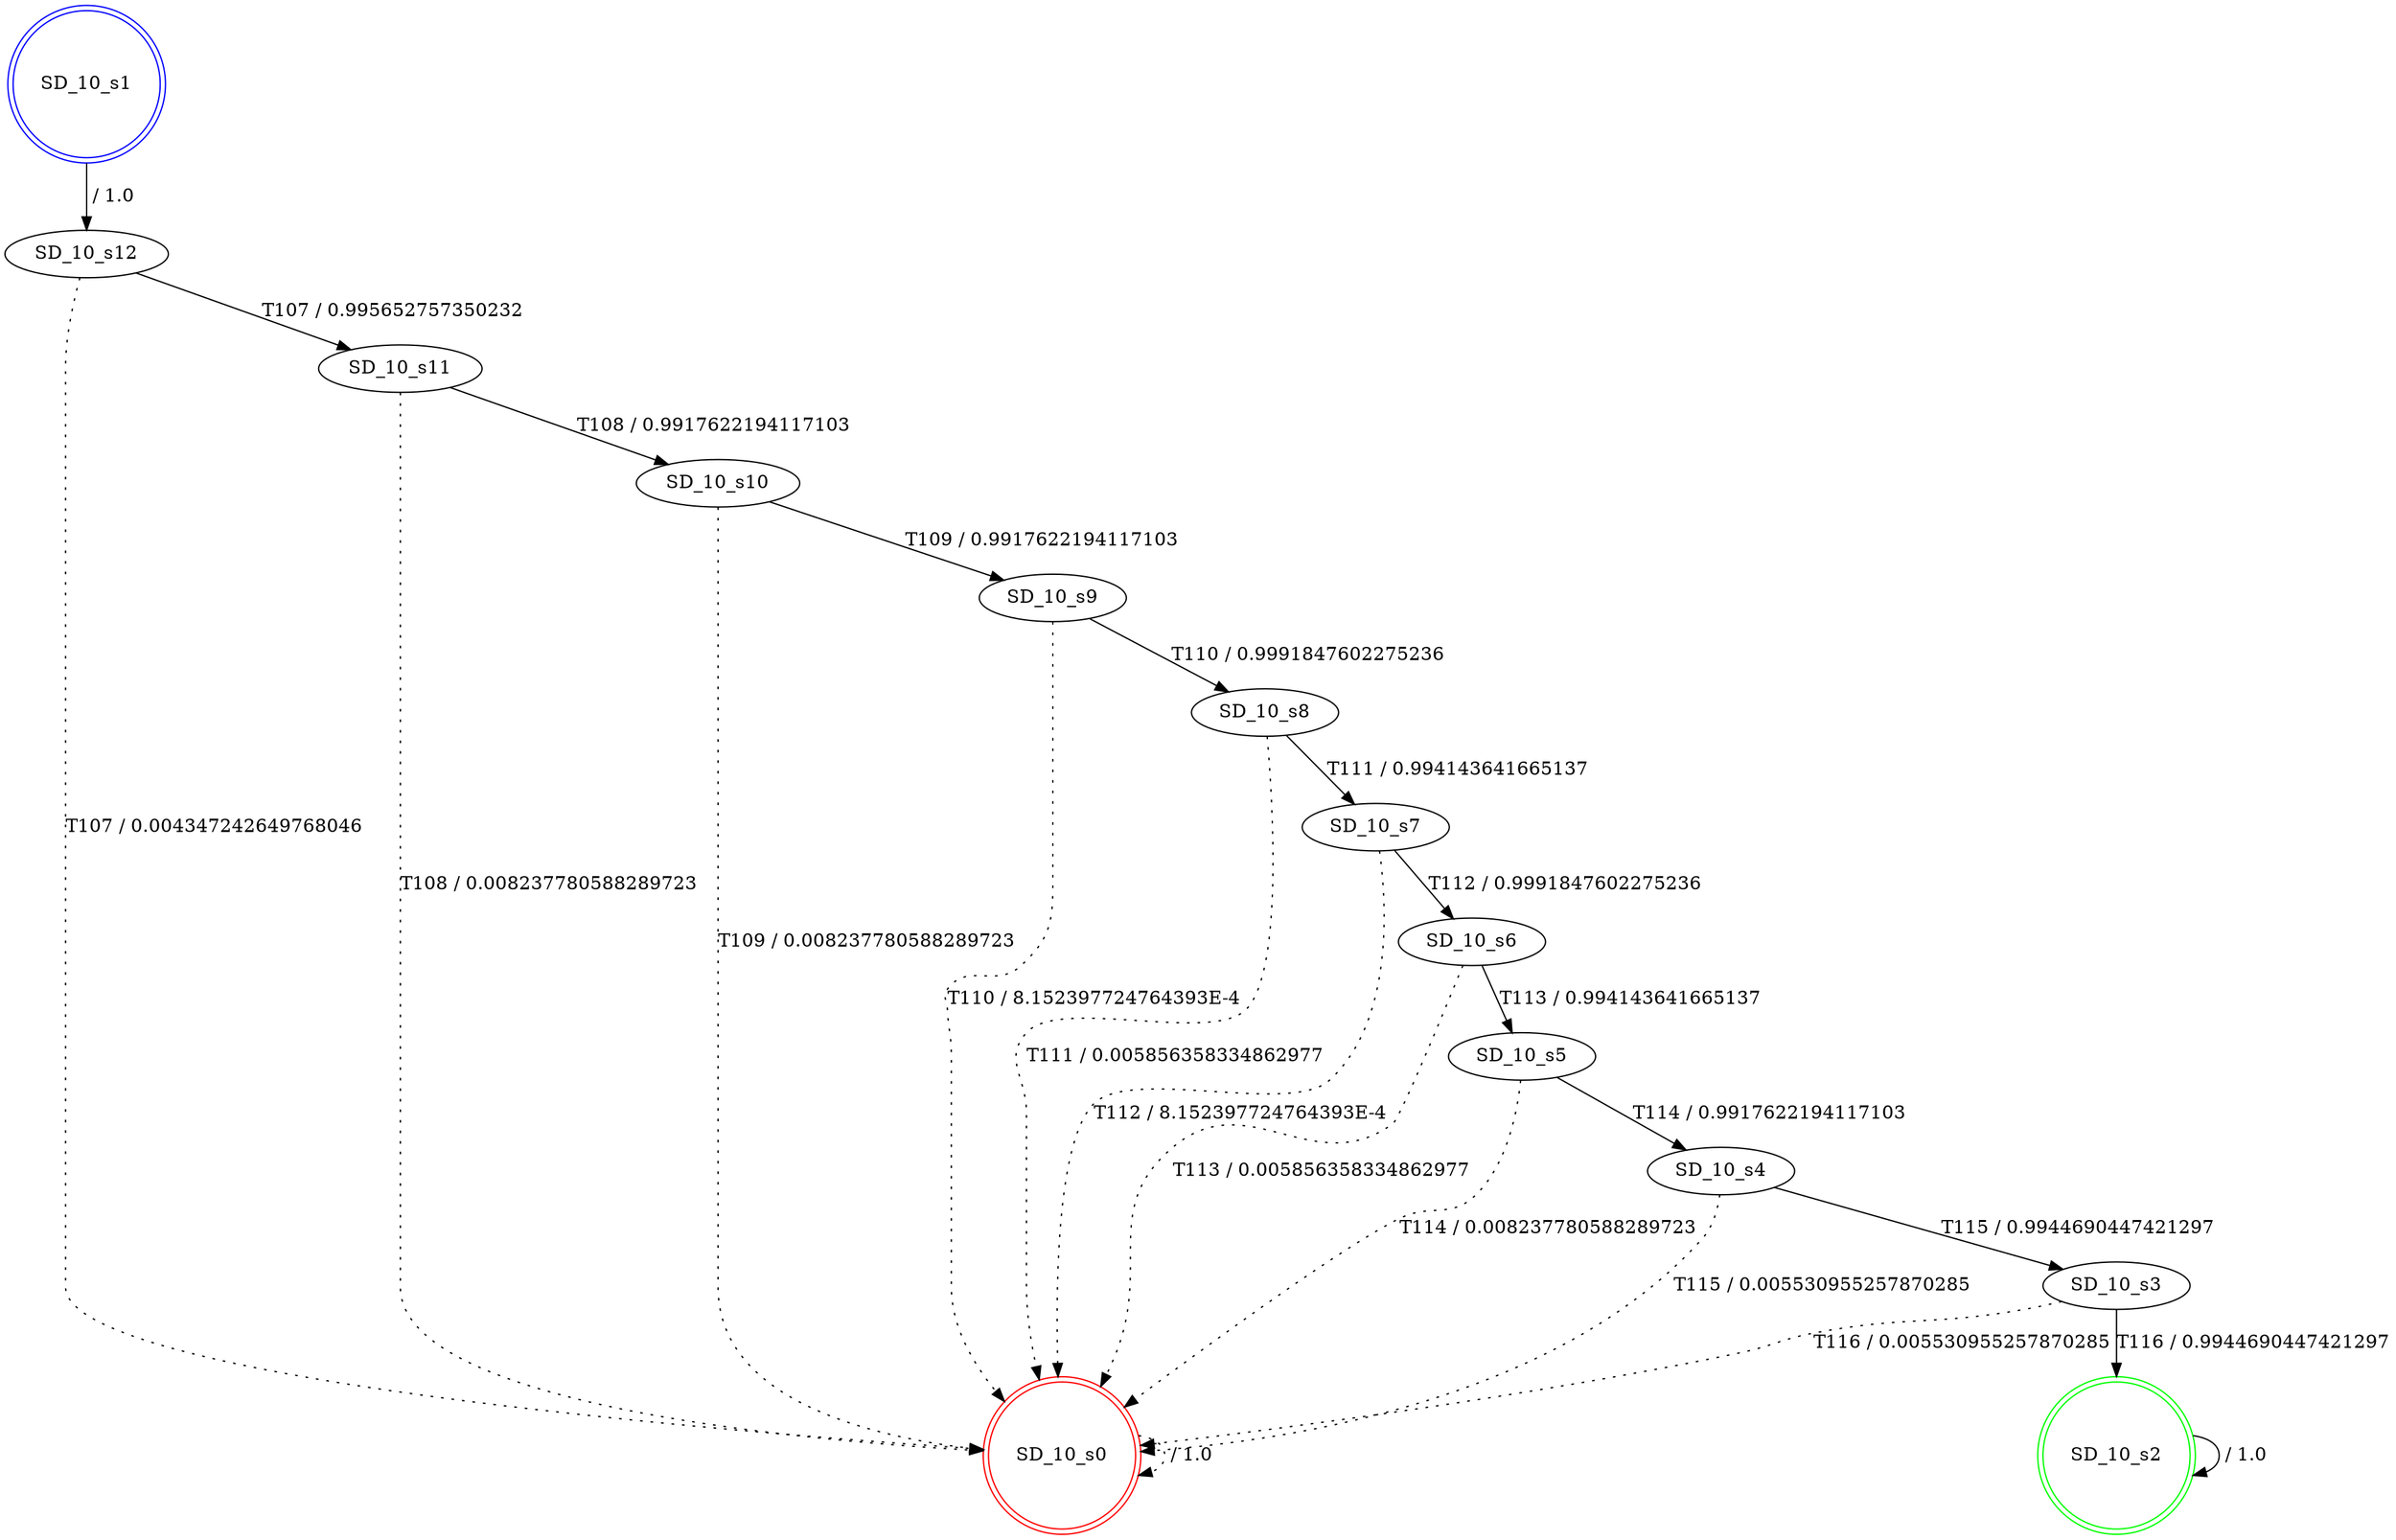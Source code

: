 digraph graphname {
SD_10_s0 [label="SD_10_s0",color=red,shape=doublecircle ];
SD_10_s1 [label="SD_10_s1",color=blue,shape=doublecircle ];
SD_10_s2 [label="SD_10_s2",color=green,shape=doublecircle ];
SD_10_s3 [label="SD_10_s3" ];
SD_10_s4 [label="SD_10_s4" ];
SD_10_s5 [label="SD_10_s5" ];
SD_10_s6 [label="SD_10_s6" ];
SD_10_s7 [label="SD_10_s7" ];
SD_10_s8 [label="SD_10_s8" ];
SD_10_s9 [label="SD_10_s9" ];
SD_10_s10 [label="SD_10_s10" ];
SD_10_s11 [label="SD_10_s11" ];
SD_10_s12 [label="SD_10_s12" ];
SD_10_s0 -> SD_10_s0 [label=" / 1.0", style=dotted];
SD_10_s1 -> SD_10_s12 [label=" / 1.0"];
SD_10_s2 -> SD_10_s2 [label=" / 1.0"];
SD_10_s3 -> SD_10_s2 [label="T116 / 0.9944690447421297"];
SD_10_s3 -> SD_10_s0 [label="T116 / 0.005530955257870285", style=dotted];
SD_10_s4 -> SD_10_s3 [label="T115 / 0.9944690447421297"];
SD_10_s4 -> SD_10_s0 [label="T115 / 0.005530955257870285", style=dotted];
SD_10_s5 -> SD_10_s4 [label="T114 / 0.9917622194117103"];
SD_10_s5 -> SD_10_s0 [label="T114 / 0.008237780588289723", style=dotted];
SD_10_s6 -> SD_10_s5 [label="T113 / 0.994143641665137"];
SD_10_s6 -> SD_10_s0 [label="T113 / 0.005856358334862977", style=dotted];
SD_10_s7 -> SD_10_s6 [label="T112 / 0.9991847602275236"];
SD_10_s7 -> SD_10_s0 [label="T112 / 8.152397724764393E-4", style=dotted];
SD_10_s8 -> SD_10_s7 [label="T111 / 0.994143641665137"];
SD_10_s8 -> SD_10_s0 [label="T111 / 0.005856358334862977", style=dotted];
SD_10_s9 -> SD_10_s8 [label="T110 / 0.9991847602275236"];
SD_10_s9 -> SD_10_s0 [label="T110 / 8.152397724764393E-4", style=dotted];
SD_10_s10 -> SD_10_s9 [label="T109 / 0.9917622194117103"];
SD_10_s10 -> SD_10_s0 [label="T109 / 0.008237780588289723", style=dotted];
SD_10_s11 -> SD_10_s10 [label="T108 / 0.9917622194117103"];
SD_10_s11 -> SD_10_s0 [label="T108 / 0.008237780588289723", style=dotted];
SD_10_s12 -> SD_10_s11 [label="T107 / 0.995652757350232"];
SD_10_s12 -> SD_10_s0 [label="T107 / 0.004347242649768046", style=dotted];
}